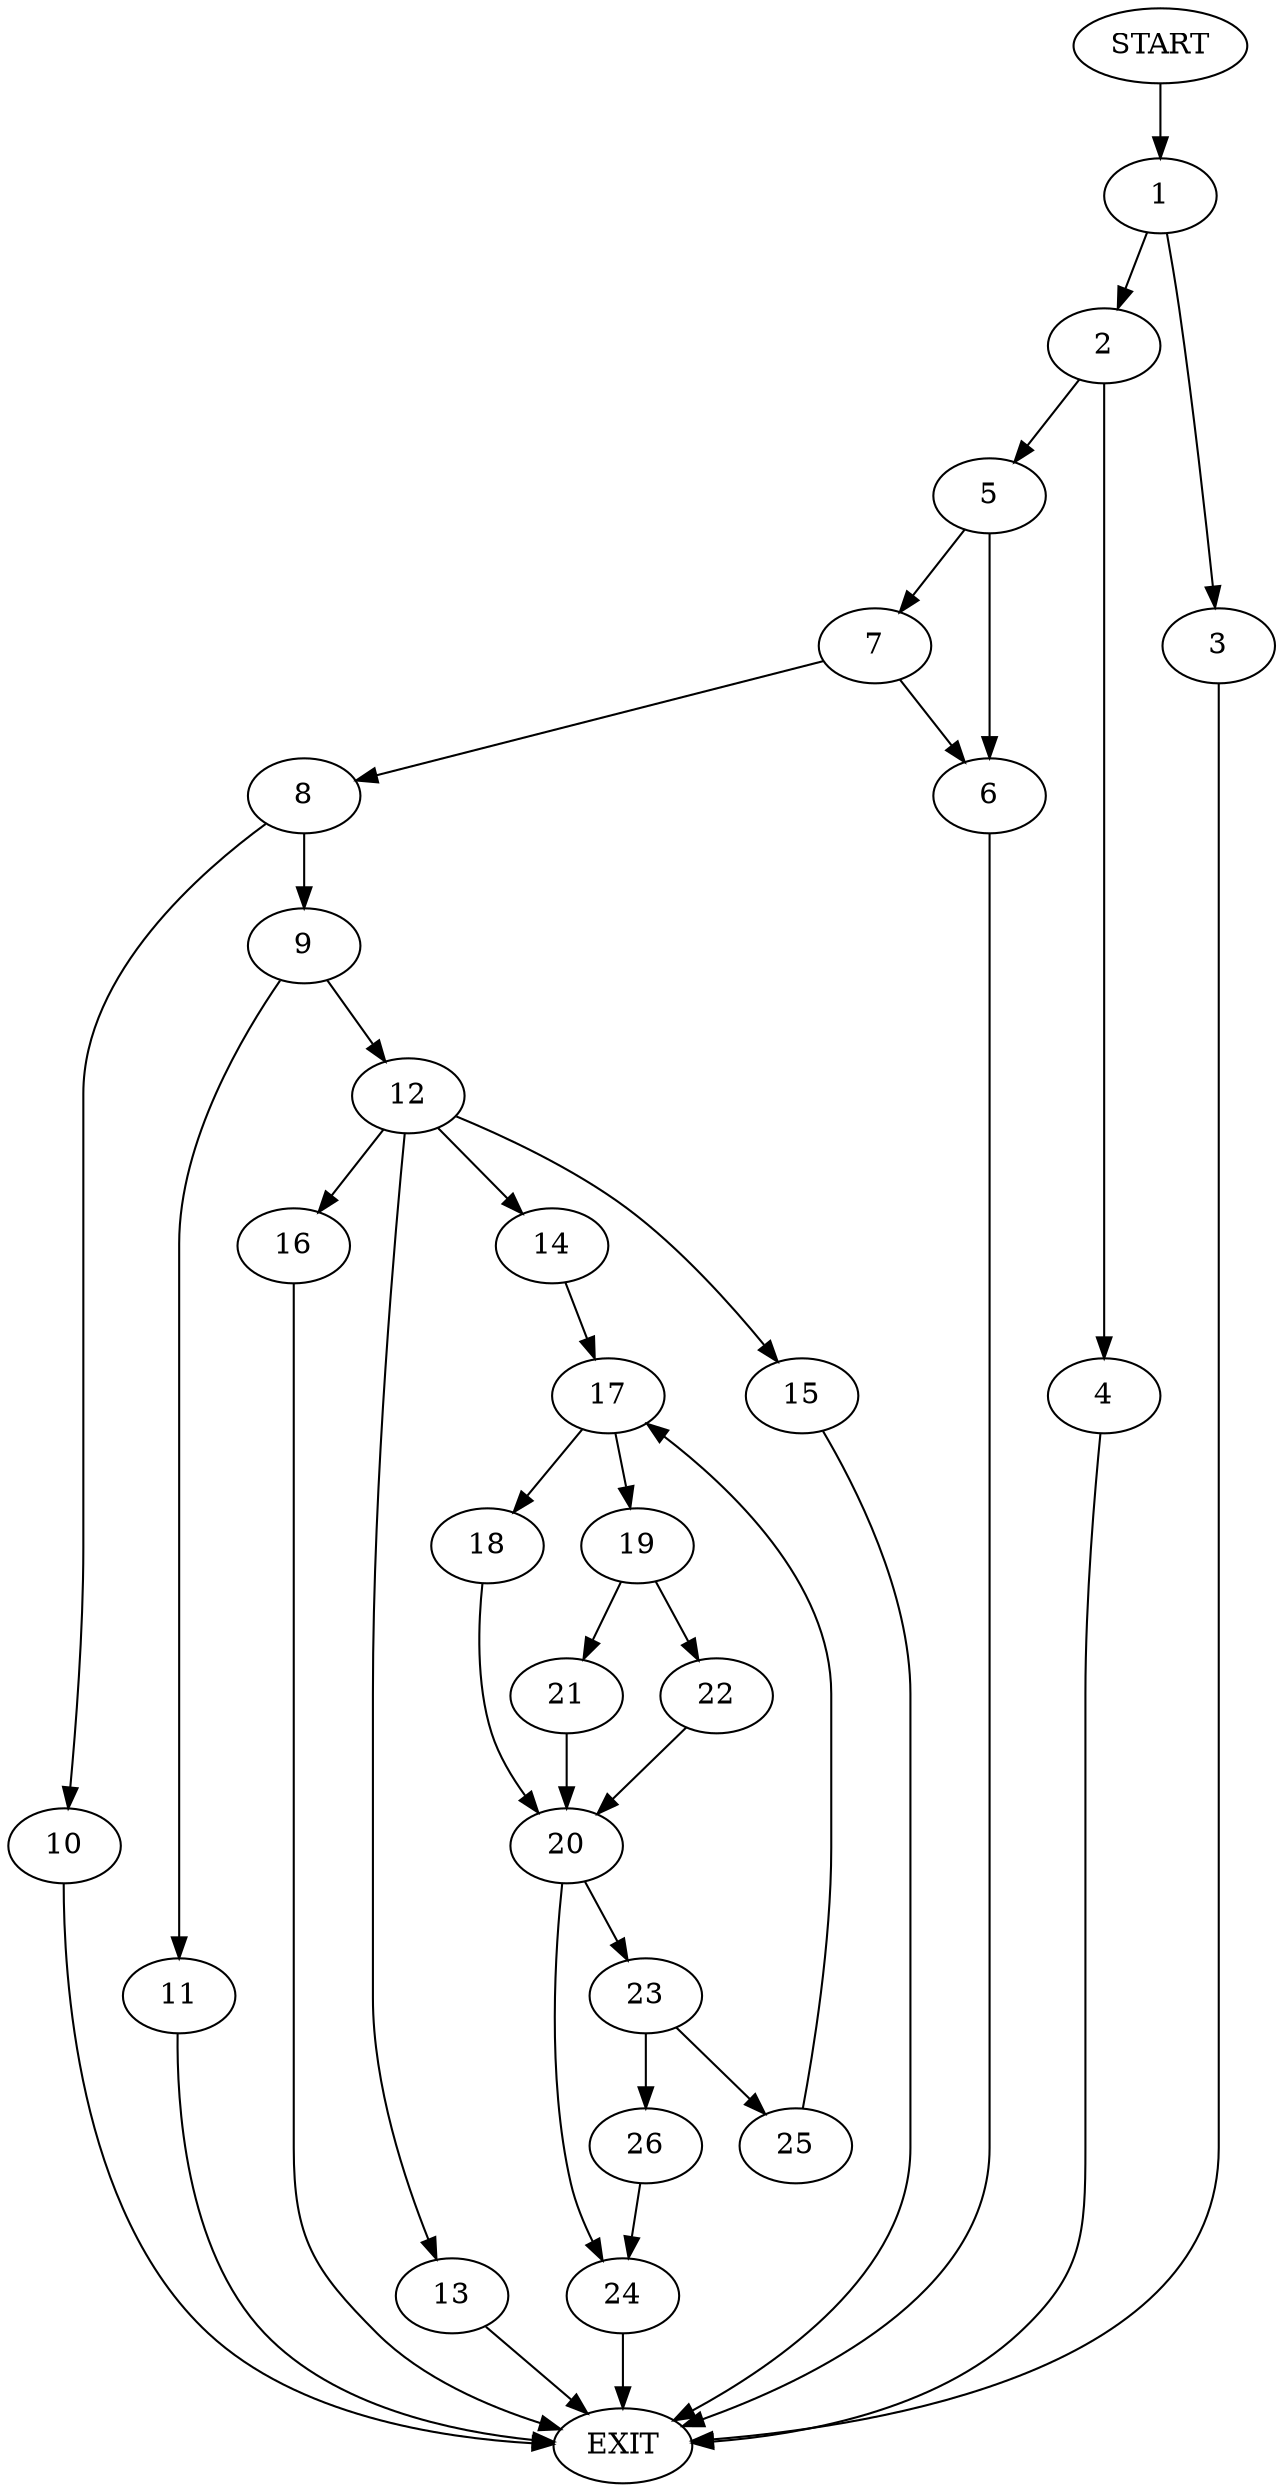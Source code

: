 digraph {
0 [label="START"]
27 [label="EXIT"]
0 -> 1
1 -> 2
1 -> 3
3 -> 27
2 -> 4
2 -> 5
4 -> 27
5 -> 6
5 -> 7
6 -> 27
7 -> 6
7 -> 8
8 -> 9
8 -> 10
10 -> 27
9 -> 11
9 -> 12
12 -> 13
12 -> 14
12 -> 15
12 -> 16
11 -> 27
13 -> 27
15 -> 27
14 -> 17
16 -> 27
17 -> 18
17 -> 19
18 -> 20
19 -> 21
19 -> 22
20 -> 23
20 -> 24
21 -> 20
22 -> 20
24 -> 27
23 -> 25
23 -> 26
26 -> 24
25 -> 17
}
